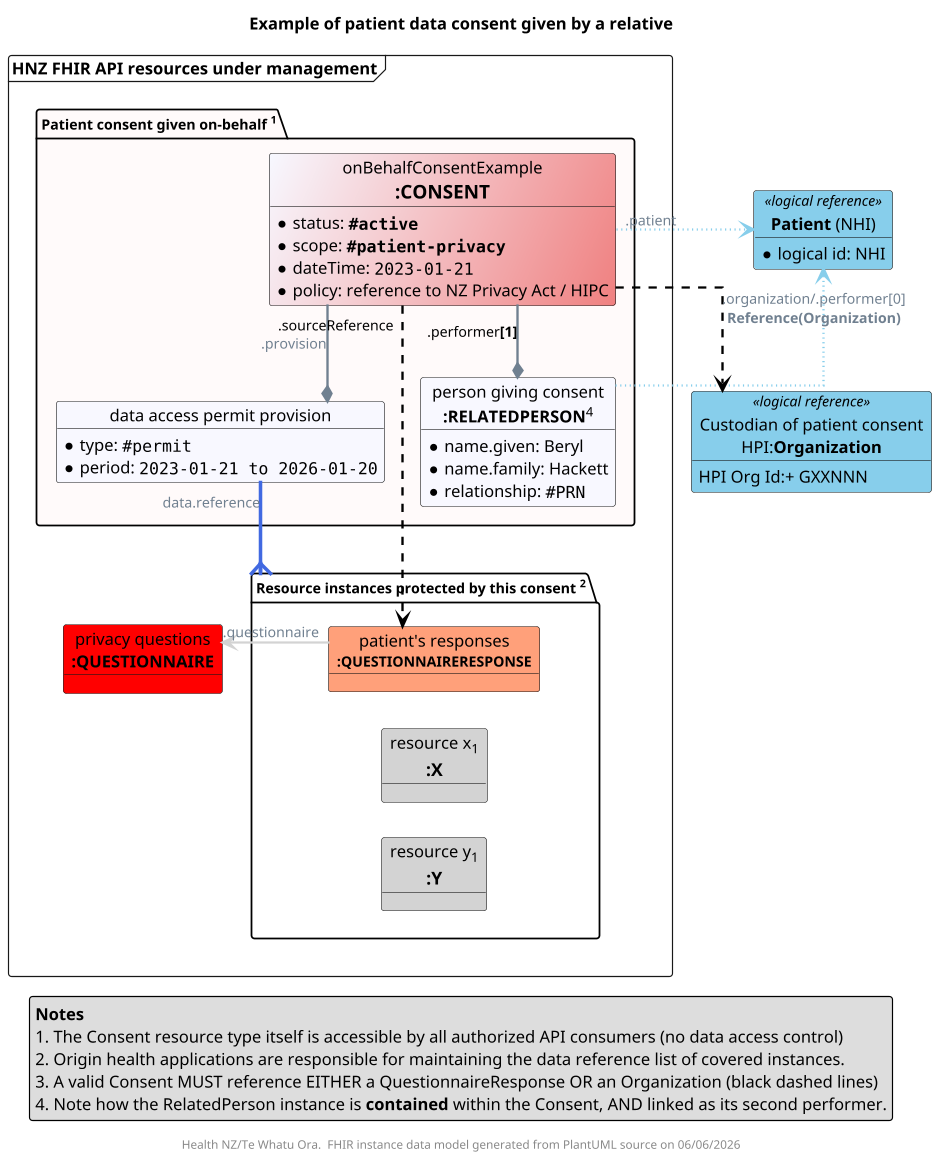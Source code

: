 @startuml obj-FHIR-data-consent-givenonbehalf

top to bottom direction
skinparam dpi 300
allow_mixing
scale 300 width

skinparam ActivityDiamondBackgroundColor #RoyalBlue
skinparam ArrowColor #SlateGrey   
skinparam ArrowFontColor #RoyalBlue
skinparam ArrowFontColor #SlateGrey  
skinparam ArrowFontSize 12
skinparam ArrowMessageAlignment left
skinparam BoxPadding 10
skinparam linetype ortho
skinparam nodesep 30
skinparam ranksep 30
skinparam roundcorner 5
skinparam sequenceArrowThickness 2

title Example of patient data consent given by a relative

!procedure $Coding($Alias,$System,$Code,$Display)
  object "<color:GhostWhite>$System" as $Alias #MediumPurple {
    <color:GhostWhite><size:11>**$Code**-$Display
  }
!endprocedure

frame "HNZ FHIR API resources under management" as HNZMain {

  package "<size:12>Patient consent given on-behalf <sup>1</sup>" as ONBEHALF #Snow {
      
    object "onBehalfConsentExample\n<size:16>**:CONSENT**" as CONSENT #GhostWhite/LightCoral {
      * status: ""**#active**""
      * scope: ""**#patient-privacy**""
      * dateTime: ""2023-01-21""
      * policy: reference to NZ Privacy Act / HIPC
    }

    object "data access permit provision" as DAP #GhostWhite {
      * type: ""#permit""
      * period: ""2023-01-21 to 2026-01-20""
    }

    object "person giving consent\n<size:14>**:RELATEDPERSON**<sup>4</sup>" as RP #GhostWhite {
      * name.given: Beryl
      * name.family: Hackett
      * relationship: ""#PRN""
    }

  }

  object "privacy questions\n<size:14>**:QUESTIONNAIRE**" as Q #Red

  package "<size:12>Resource instances protected by this consent <sup>2</sup>" as COVERED {
    object "patient's responses\n<size:12>**:QUESTIONNAIRERESPONSE**" as QRC #LightSalmon
    object "resource x<sub>1</sub>\n**<size:15>:X**" as AnyResource #LightGray
    object "resource y<sub>1</sub>\n**<size:15>:Y**" as AnotherResource #LightGray

    QRC -[hidden]d- AnyResource
    AnyResource -[hidden]d- AnotherResource
  }

  ' connectors

  DAP "data.reference" -[thickness=3,#RoyalBlue]--{ COVERED 


}

' resources in other repos
object "**Patient** (NHI)" as Patient <<logical reference>> #SkyBlue {
  * logical id: NHI
}

object "Custodian of patient consent\nHPI:**Organization**" as HPI <<logical reference>> #SkyBlue {
  HPI Org Id:+ GXXNNN
}

CONSENT -d--* DAP: "".provision""
CONSENT -d--* RP: <color:#Black>.performer**[1]**
RP -[dotted,#SkyBlue,norank]-> Patient
CONSENT "<color:#Black>.sourceReference" -[dashed,#Black]d-->  QRC
CONSENT ".patient" -[dotted,#SkyBlue,norank]--> Patient
CONSENT -[dashed,#Black]--> HPI: .organization/.performer[0]\n**Reference(Organization)**
QRC ".questionnaire" -[#LightGray]l--> Q

legend bottom
  **Notes**
  1. The Consent resource type itself is accessible by all authorized API consumers (no data access control)
  2. Origin health applications are responsible for maintaining the data reference list of covered instances.
  3. A valid Consent MUST reference EITHER a QuestionnaireResponse OR an Organization (black dashed lines)
  4. Note how the RelatedPerson instance is **contained** within the Consent, AND linked as its second performer.
endlegend

footer "Health NZ/Te Whatu Ora.  FHIR instance data model generated from PlantUML source on %date('dd/MM/yyyy')"

@enduml